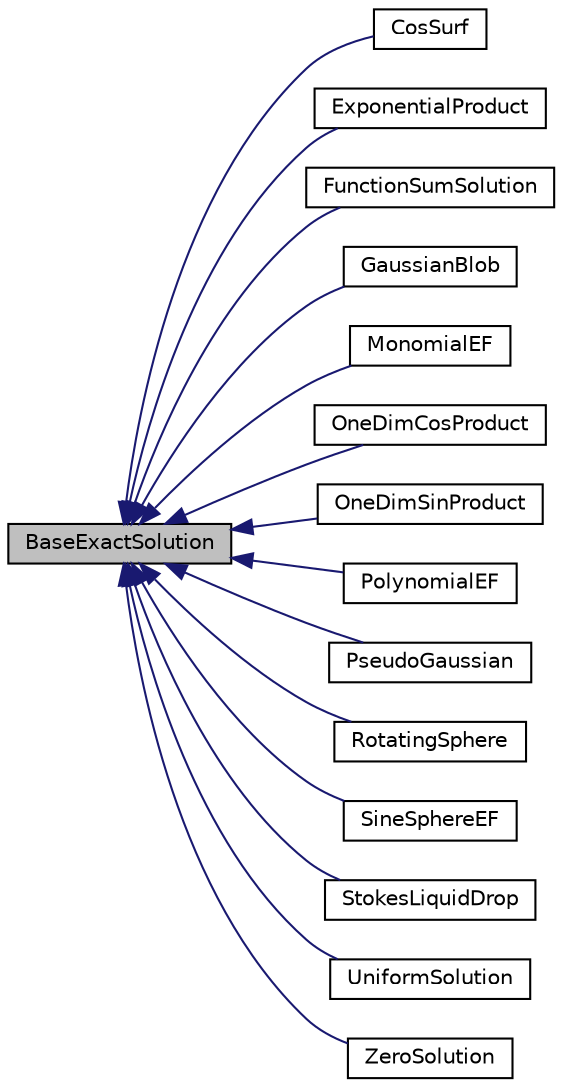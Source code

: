 digraph "BaseExactSolution"
{
  edge [fontname="Helvetica",fontsize="10",labelfontname="Helvetica",labelfontsize="10"];
  node [fontname="Helvetica",fontsize="10",shape=record];
  rankdir="LR";
  Node0 [label="BaseExactSolution",height=0.2,width=0.4,color="black", fillcolor="grey75", style="filled", fontcolor="black"];
  Node0 -> Node1 [dir="back",color="midnightblue",fontsize="10",style="solid",fontname="Helvetica"];
  Node1 [label="CosSurf",height=0.2,width=0.4,color="black", fillcolor="white", style="filled",URL="$classCosSurf.html",tooltip="Cos surfaces. "];
  Node0 -> Node2 [dir="back",color="midnightblue",fontsize="10",style="solid",fontname="Helvetica"];
  Node2 [label="ExponentialProduct",height=0.2,width=0.4,color="black", fillcolor="white", style="filled",URL="$classExponentialProduct.html",tooltip="class where phi is a product of one dimensional sines "];
  Node0 -> Node3 [dir="back",color="midnightblue",fontsize="10",style="solid",fontname="Helvetica"];
  Node3 [label="FunctionSumSolution",height=0.2,width=0.4,color="black", fillcolor="white", style="filled",URL="$classFunctionSumSolution.html",tooltip="Build a composite function of the form a*f(x)+b*g(x)+c*h(x)+... "];
  Node0 -> Node4 [dir="back",color="midnightblue",fontsize="10",style="solid",fontname="Helvetica"];
  Node4 [label="GaussianBlob",height=0.2,width=0.4,color="black", fillcolor="white", style="filled",URL="$classGaussianBlob.html",tooltip="class where phi is a gaussian blob "];
  Node0 -> Node5 [dir="back",color="midnightblue",fontsize="10",style="solid",fontname="Helvetica"];
  Node5 [label="MonomialEF",height=0.2,width=0.4,color="black", fillcolor="white", style="filled",URL="$classMonomialEF.html",tooltip="phi = cp x^p "];
  Node0 -> Node6 [dir="back",color="midnightblue",fontsize="10",style="solid",fontname="Helvetica"];
  Node6 [label="OneDimCosProduct",height=0.2,width=0.4,color="black", fillcolor="white", style="filled",URL="$classOneDimCosProduct.html",tooltip="class where phi is a product of one dimensional cosines "];
  Node0 -> Node7 [dir="back",color="midnightblue",fontsize="10",style="solid",fontname="Helvetica"];
  Node7 [label="OneDimSinProduct",height=0.2,width=0.4,color="black", fillcolor="white", style="filled",URL="$classOneDimSinProduct.html",tooltip="class where phi is a product of one dimensional sines "];
  Node0 -> Node8 [dir="back",color="midnightblue",fontsize="10",style="solid",fontname="Helvetica"];
  Node8 [label="PolynomialEF",height=0.2,width=0.4,color="black", fillcolor="white", style="filled",URL="$classPolynomialEF.html",tooltip="phi = sum cp x^p "];
  Node0 -> Node9 [dir="back",color="midnightblue",fontsize="10",style="solid",fontname="Helvetica"];
  Node9 [label="PseudoGaussian",height=0.2,width=0.4,color="black", fillcolor="white", style="filled",URL="$classPseudoGaussian.html",tooltip="class where phi is a approximate gaussian blob "];
  Node0 -> Node10 [dir="back",color="midnightblue",fontsize="10",style="solid",fontname="Helvetica"];
  Node10 [label="RotatingSphere",height=0.2,width=0.4,color="black", fillcolor="white", style="filled",URL="$classRotatingSphere.html"];
  Node0 -> Node11 [dir="back",color="midnightblue",fontsize="10",style="solid",fontname="Helvetica"];
  Node11 [label="SineSphereEF",height=0.2,width=0.4,color="black", fillcolor="white", style="filled",URL="$classSineSphereEF.html",tooltip="phi = sin(pi(r^2 - R0^2)), where r is the distance from a center (c, c, c) and R0 is a radius ..."];
  Node0 -> Node12 [dir="back",color="midnightblue",fontsize="10",style="solid",fontname="Helvetica"];
  Node12 [label="StokesLiquidDrop",height=0.2,width=0.4,color="black", fillcolor="white", style="filled",URL="$classStokesLiquidDrop.html",tooltip="Solution to a stokes flow translating liquid drop. "];
  Node0 -> Node13 [dir="back",color="midnightblue",fontsize="10",style="solid",fontname="Helvetica"];
  Node13 [label="UniformSolution",height=0.2,width=0.4,color="black", fillcolor="white", style="filled",URL="$classUniformSolution.html",tooltip="class for always returning a constant (for bcs as opposed to being for testing convergence rates) ..."];
  Node0 -> Node14 [dir="back",color="midnightblue",fontsize="10",style="solid",fontname="Helvetica"];
  Node14 [label="ZeroSolution",height=0.2,width=0.4,color="black", fillcolor="white", style="filled",URL="$classZeroSolution.html",tooltip="class for always returning zero (for bcs as opposed to being for testing convergence rates) ..."];
}

